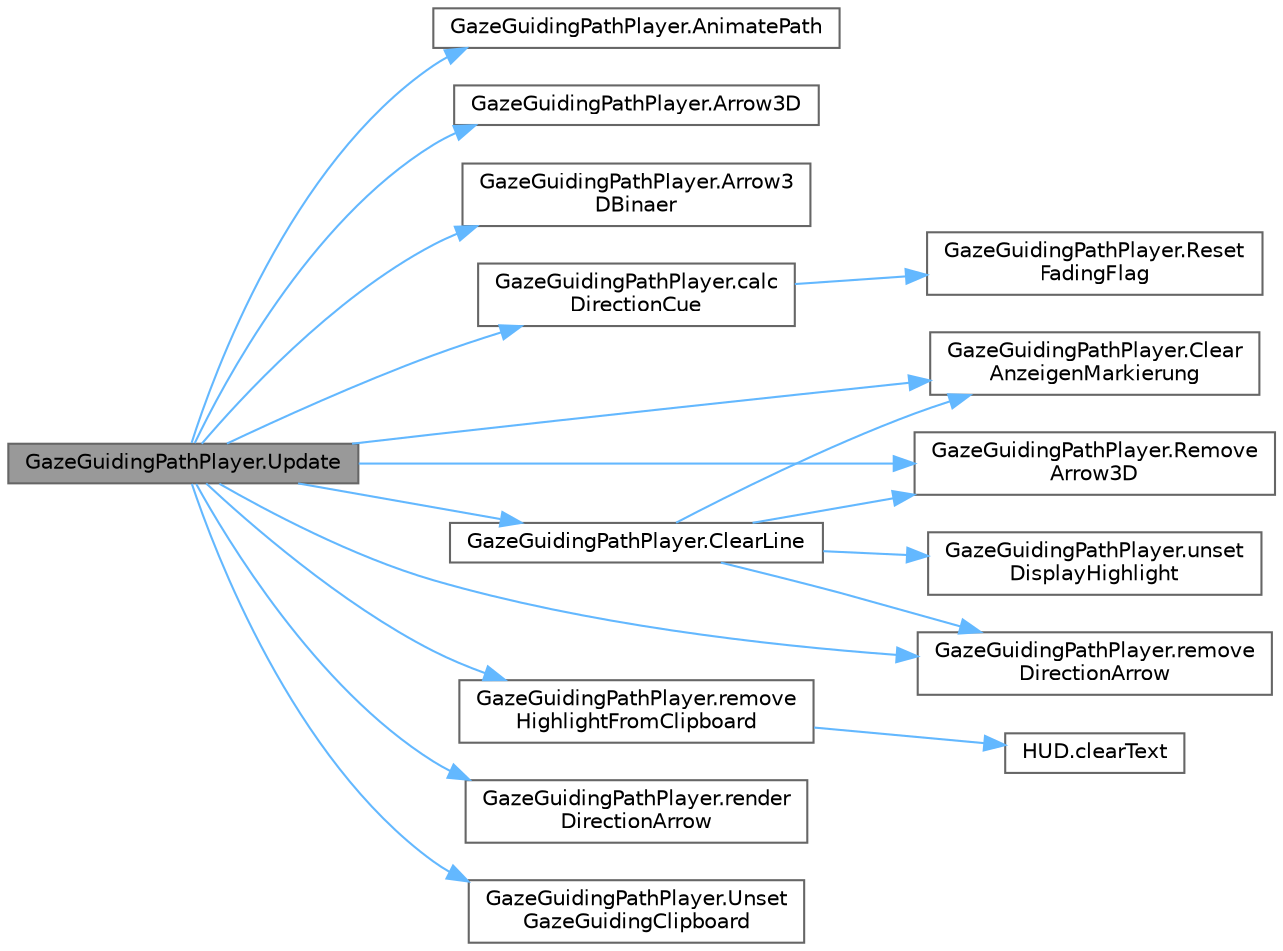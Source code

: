 digraph "GazeGuidingPathPlayer.Update"
{
 // LATEX_PDF_SIZE
  bgcolor="transparent";
  edge [fontname=Helvetica,fontsize=10,labelfontname=Helvetica,labelfontsize=10];
  node [fontname=Helvetica,fontsize=10,shape=box,height=0.2,width=0.4];
  rankdir="LR";
  Node1 [id="Node000001",label="GazeGuidingPathPlayer.Update",height=0.2,width=0.4,color="gray40", fillcolor="grey60", style="filled", fontcolor="black",tooltip="This method updates all active gaze-guiding tools."];
  Node1 -> Node2 [id="edge1_Node000001_Node000002",color="steelblue1",style="solid",tooltip=" "];
  Node2 [id="Node000002",label="GazeGuidingPathPlayer.AnimatePath",height=0.2,width=0.4,color="grey40", fillcolor="white", style="filled",URL="$class_gaze_guiding_path_player.html#a176539355f0dba70526fc811c5ba27cf",tooltip="This method animates a path of arrows guiding the player towards the component set as currentTarget o..."];
  Node1 -> Node3 [id="edge2_Node000001_Node000003",color="steelblue1",style="solid",tooltip=" "];
  Node3 [id="Node000003",label="GazeGuidingPathPlayer.Arrow3D",height=0.2,width=0.4,color="grey40", fillcolor="white", style="filled",URL="$class_gaze_guiding_path_player.html#a24f26b0c949141421c62c0033db53e8e",tooltip="This method adds a continuous rotating 3D arrow that is rendered above an exact rotary switch to indi..."];
  Node1 -> Node4 [id="edge3_Node000001_Node000004",color="steelblue1",style="solid",tooltip=" "];
  Node4 [id="Node000004",label="GazeGuidingPathPlayer.Arrow3\lDBinaer",height=0.2,width=0.4,color="grey40", fillcolor="white", style="filled",URL="$class_gaze_guiding_path_player.html#a6829019f0c3424e29221fb7094712035",tooltip="This method adds a binary rotating 3D arrow rendered above a binary rotary switch to indicate the dir..."];
  Node1 -> Node5 [id="edge4_Node000001_Node000005",color="steelblue1",style="solid",tooltip=" "];
  Node5 [id="Node000005",label="GazeGuidingPathPlayer.calc\lDirectionCue",height=0.2,width=0.4,color="grey40", fillcolor="white", style="filled",URL="$class_gaze_guiding_path_player.html#acfdbc583cf9f82bdc8d9cc578176cdc8",tooltip="This method displays a red cue indicating to the player where to turn if the player is facing away fr..."];
  Node5 -> Node6 [id="edge5_Node000005_Node000006",color="steelblue1",style="solid",tooltip=" "];
  Node6 [id="Node000006",label="GazeGuidingPathPlayer.Reset\lFadingFlag",height=0.2,width=0.4,color="grey40", fillcolor="white", style="filled",URL="$class_gaze_guiding_path_player.html#ac17c3b05942b92b36f000444021018e1",tooltip="This method resets the isDirectionCueFading or isDirectionCue2Fading flag to false via a callback to ..."];
  Node1 -> Node7 [id="edge6_Node000001_Node000007",color="steelblue1",style="solid",tooltip=" "];
  Node7 [id="Node000007",label="GazeGuidingPathPlayer.Clear\lAnzeigenMarkierung",height=0.2,width=0.4,color="grey40", fillcolor="white", style="filled",URL="$class_gaze_guiding_path_player.html#a77f5d9f9d9b2af9f5828f6e17d3a2f6f",tooltip="This method removes annotations from a display."];
  Node1 -> Node8 [id="edge7_Node000001_Node000008",color="steelblue1",style="solid",tooltip=" "];
  Node8 [id="Node000008",label="GazeGuidingPathPlayer.ClearLine",height=0.2,width=0.4,color="grey40", fillcolor="white", style="filled",URL="$class_gaze_guiding_path_player.html#a5e575f6f812ccec44cf0224f24a4d34f",tooltip="This method clears the scene of all visual aids that are currently being rendered."];
  Node8 -> Node7 [id="edge8_Node000008_Node000007",color="steelblue1",style="solid",tooltip=" "];
  Node8 -> Node9 [id="edge9_Node000008_Node000009",color="steelblue1",style="solid",tooltip=" "];
  Node9 [id="Node000009",label="GazeGuidingPathPlayer.Remove\lArrow3D",height=0.2,width=0.4,color="grey40", fillcolor="white", style="filled",URL="$class_gaze_guiding_path_player.html#a4ca9bd8c259f2c3eaa024bb8a1af5a50",tooltip="This method removes a rotating 3D arrow or 3DBinary arrow that is currently being rendered above an e..."];
  Node8 -> Node10 [id="edge10_Node000008_Node000010",color="steelblue1",style="solid",tooltip=" "];
  Node10 [id="Node000010",label="GazeGuidingPathPlayer.remove\lDirectionArrow",height=0.2,width=0.4,color="grey40", fillcolor="white", style="filled",URL="$class_gaze_guiding_path_player.html#a3ae3a26ded36ca9593f57eeaf023af04",tooltip="This method is used to remove the directional arrow set in renderDirectionArrow() from the UI."];
  Node8 -> Node11 [id="edge11_Node000008_Node000011",color="steelblue1",style="solid",tooltip=" "];
  Node11 [id="Node000011",label="GazeGuidingPathPlayer.unset\lDisplayHighlight",height=0.2,width=0.4,color="grey40", fillcolor="white", style="filled",URL="$class_gaze_guiding_path_player.html#a076b71de7fb11f304bd0d29996b8f055",tooltip="This method removes a glow effect from all displays it is currently applied to."];
  Node1 -> Node9 [id="edge12_Node000001_Node000009",color="steelblue1",style="solid",tooltip=" "];
  Node1 -> Node10 [id="edge13_Node000001_Node000010",color="steelblue1",style="solid",tooltip=" "];
  Node1 -> Node12 [id="edge14_Node000001_Node000012",color="steelblue1",style="solid",tooltip=" "];
  Node12 [id="Node000012",label="GazeGuidingPathPlayer.remove\lHighlightFromClipboard",height=0.2,width=0.4,color="grey40", fillcolor="white", style="filled",URL="$class_gaze_guiding_path_player.html#abe167d4f291cf4bd12f5d259fba6ccd7",tooltip="This method removes highlighting from a clipboard by reinitialising the respective clipboard without ..."];
  Node12 -> Node13 [id="edge15_Node000012_Node000013",color="steelblue1",style="solid",tooltip=" "];
  Node13 [id="Node000013",label="HUD.clearText",height=0.2,width=0.4,color="grey40", fillcolor="white", style="filled",URL="$class_h_u_d.html#ab6c5840bac4c1144244354cfc9ed0263",tooltip="This method clears the text displayed on the canvas."];
  Node1 -> Node14 [id="edge16_Node000001_Node000014",color="steelblue1",style="solid",tooltip=" "];
  Node14 [id="Node000014",label="GazeGuidingPathPlayer.render\lDirectionArrow",height=0.2,width=0.4,color="grey40", fillcolor="white", style="filled",URL="$class_gaze_guiding_path_player.html#a04da9cf35ded41953daed258a7bb814f",tooltip="This method renders a directional arrow indicating to the player the direction the currentTarget of t..."];
  Node1 -> Node15 [id="edge17_Node000001_Node000015",color="steelblue1",style="solid",tooltip=" "];
  Node15 [id="Node000015",label="GazeGuidingPathPlayer.Unset\lGazeGuidingClipboard",height=0.2,width=0.4,color="grey40", fillcolor="white", style="filled",URL="$class_gaze_guiding_path_player.html#a3072d389921aaa04256ec04aa0e53e54",tooltip=" "];
}

